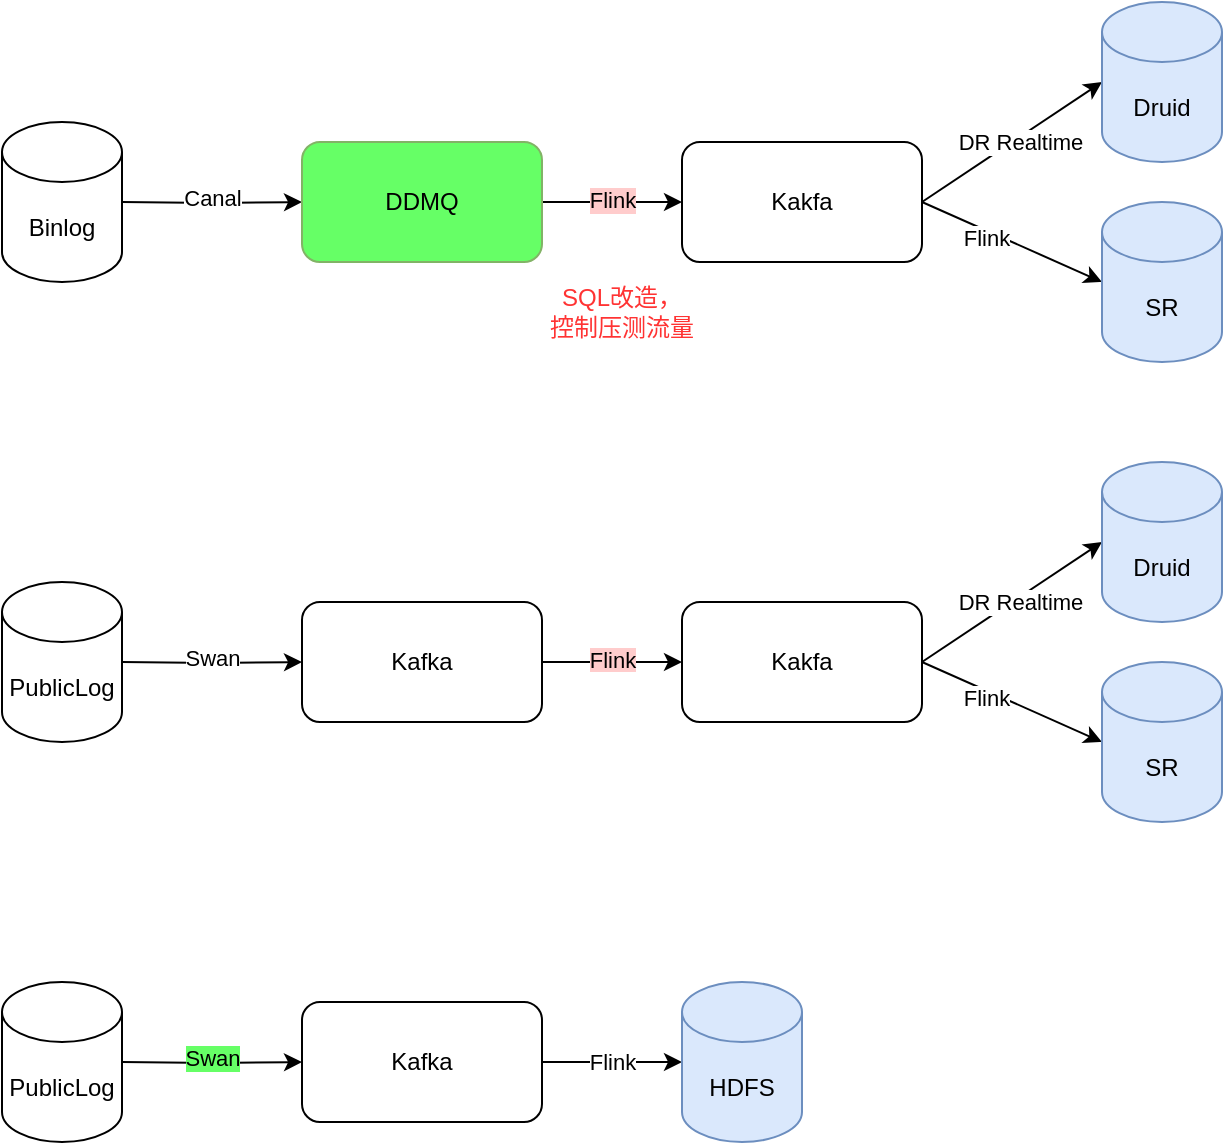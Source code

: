 <mxfile version="24.0.0" type="github">
  <diagram name="Page-1" id="v31idg3xZ_dOZs28FhL8">
    <mxGraphModel dx="954" dy="606" grid="1" gridSize="10" guides="1" tooltips="1" connect="1" arrows="1" fold="1" page="1" pageScale="1" pageWidth="850" pageHeight="1100" math="0" shadow="0">
      <root>
        <mxCell id="0" />
        <mxCell id="1" parent="0" />
        <mxCell id="iJB89_cw0DLiq7orDDIf-3" style="edgeStyle=orthogonalEdgeStyle;rounded=0;orthogonalLoop=1;jettySize=auto;html=1;exitX=1;exitY=0.5;exitDx=0;exitDy=0;" parent="1" target="iJB89_cw0DLiq7orDDIf-2" edge="1">
          <mxGeometry relative="1" as="geometry">
            <mxPoint x="190" y="310" as="sourcePoint" />
          </mxGeometry>
        </mxCell>
        <mxCell id="iJB89_cw0DLiq7orDDIf-4" value="Canal" style="edgeLabel;html=1;align=center;verticalAlign=middle;resizable=0;points=[];" parent="iJB89_cw0DLiq7orDDIf-3" vertex="1" connectable="0">
          <mxGeometry x="-0.022" y="3" relative="1" as="geometry">
            <mxPoint as="offset" />
          </mxGeometry>
        </mxCell>
        <mxCell id="iJB89_cw0DLiq7orDDIf-6" style="edgeStyle=orthogonalEdgeStyle;rounded=0;orthogonalLoop=1;jettySize=auto;html=1;exitX=1;exitY=0.5;exitDx=0;exitDy=0;entryX=0;entryY=0.5;entryDx=0;entryDy=0;" parent="1" source="iJB89_cw0DLiq7orDDIf-2" target="iJB89_cw0DLiq7orDDIf-5" edge="1">
          <mxGeometry relative="1" as="geometry" />
        </mxCell>
        <mxCell id="iJB89_cw0DLiq7orDDIf-8" value="Flink" style="edgeLabel;html=1;align=center;verticalAlign=middle;resizable=0;points=[];labelBackgroundColor=#FFCCCC;" parent="iJB89_cw0DLiq7orDDIf-6" vertex="1" connectable="0">
          <mxGeometry y="1" relative="1" as="geometry">
            <mxPoint as="offset" />
          </mxGeometry>
        </mxCell>
        <mxCell id="iJB89_cw0DLiq7orDDIf-2" value="DDMQ" style="rounded=1;whiteSpace=wrap;html=1;fillColor=#66FF66;strokeColor=#82b366;" parent="1" vertex="1">
          <mxGeometry x="280" y="280" width="120" height="60" as="geometry" />
        </mxCell>
        <mxCell id="iJB89_cw0DLiq7orDDIf-11" style="rounded=0;orthogonalLoop=1;jettySize=auto;html=1;exitX=1;exitY=0.5;exitDx=0;exitDy=0;entryX=0;entryY=0.5;entryDx=0;entryDy=0;entryPerimeter=0;" parent="1" source="iJB89_cw0DLiq7orDDIf-5" target="iJB89_cw0DLiq7orDDIf-31" edge="1">
          <mxGeometry relative="1" as="geometry">
            <mxPoint x="660" y="250" as="targetPoint" />
          </mxGeometry>
        </mxCell>
        <mxCell id="iJB89_cw0DLiq7orDDIf-14" value="DR Realtime" style="edgeLabel;html=1;align=center;verticalAlign=middle;resizable=0;points=[];" parent="iJB89_cw0DLiq7orDDIf-11" vertex="1" connectable="0">
          <mxGeometry x="-0.125" y="1" relative="1" as="geometry">
            <mxPoint x="10" y="-3" as="offset" />
          </mxGeometry>
        </mxCell>
        <mxCell id="iJB89_cw0DLiq7orDDIf-13" style="rounded=0;orthogonalLoop=1;jettySize=auto;html=1;exitX=1;exitY=0.5;exitDx=0;exitDy=0;entryX=0;entryY=0.5;entryDx=0;entryDy=0;entryPerimeter=0;" parent="1" source="iJB89_cw0DLiq7orDDIf-5" target="iJB89_cw0DLiq7orDDIf-32" edge="1">
          <mxGeometry relative="1" as="geometry">
            <mxPoint x="660" y="360" as="targetPoint" />
          </mxGeometry>
        </mxCell>
        <mxCell id="iJB89_cw0DLiq7orDDIf-15" value="Flink" style="edgeLabel;html=1;align=center;verticalAlign=middle;resizable=0;points=[];" parent="iJB89_cw0DLiq7orDDIf-13" vertex="1" connectable="0">
          <mxGeometry x="-0.262" y="-3" relative="1" as="geometry">
            <mxPoint as="offset" />
          </mxGeometry>
        </mxCell>
        <mxCell id="iJB89_cw0DLiq7orDDIf-5" value="Kakfa" style="rounded=1;whiteSpace=wrap;html=1;" parent="1" vertex="1">
          <mxGeometry x="470" y="280" width="120" height="60" as="geometry" />
        </mxCell>
        <mxCell id="iJB89_cw0DLiq7orDDIf-29" value="Binlog" style="shape=cylinder3;whiteSpace=wrap;html=1;boundedLbl=1;backgroundOutline=1;size=15;" parent="1" vertex="1">
          <mxGeometry x="130" y="270" width="60" height="80" as="geometry" />
        </mxCell>
        <mxCell id="iJB89_cw0DLiq7orDDIf-31" value="Druid" style="shape=cylinder3;whiteSpace=wrap;html=1;boundedLbl=1;backgroundOutline=1;size=15;fillColor=#dae8fc;strokeColor=#6c8ebf;" parent="1" vertex="1">
          <mxGeometry x="680" y="210" width="60" height="80" as="geometry" />
        </mxCell>
        <mxCell id="iJB89_cw0DLiq7orDDIf-32" value="SR" style="shape=cylinder3;whiteSpace=wrap;html=1;boundedLbl=1;backgroundOutline=1;size=15;fillColor=#dae8fc;strokeColor=#6c8ebf;" parent="1" vertex="1">
          <mxGeometry x="680" y="310" width="60" height="80" as="geometry" />
        </mxCell>
        <mxCell id="iJB89_cw0DLiq7orDDIf-34" style="edgeStyle=orthogonalEdgeStyle;rounded=0;orthogonalLoop=1;jettySize=auto;html=1;exitX=1;exitY=0.5;exitDx=0;exitDy=0;" parent="1" target="iJB89_cw0DLiq7orDDIf-38" edge="1">
          <mxGeometry relative="1" as="geometry">
            <mxPoint x="190" y="540" as="sourcePoint" />
          </mxGeometry>
        </mxCell>
        <mxCell id="iJB89_cw0DLiq7orDDIf-35" value="Swan" style="edgeLabel;html=1;align=center;verticalAlign=middle;resizable=0;points=[];labelBackgroundColor=#FFFFFF;" parent="iJB89_cw0DLiq7orDDIf-34" vertex="1" connectable="0">
          <mxGeometry x="-0.022" y="3" relative="1" as="geometry">
            <mxPoint as="offset" />
          </mxGeometry>
        </mxCell>
        <mxCell id="iJB89_cw0DLiq7orDDIf-36" style="edgeStyle=orthogonalEdgeStyle;rounded=0;orthogonalLoop=1;jettySize=auto;html=1;exitX=1;exitY=0.5;exitDx=0;exitDy=0;entryX=0;entryY=0.5;entryDx=0;entryDy=0;" parent="1" source="iJB89_cw0DLiq7orDDIf-38" target="iJB89_cw0DLiq7orDDIf-43" edge="1">
          <mxGeometry relative="1" as="geometry" />
        </mxCell>
        <mxCell id="iJB89_cw0DLiq7orDDIf-37" value="&lt;span style=&quot;background-color: rgb(255, 204, 204);&quot;&gt;Flink&lt;/span&gt;" style="edgeLabel;html=1;align=center;verticalAlign=middle;resizable=0;points=[];" parent="iJB89_cw0DLiq7orDDIf-36" vertex="1" connectable="0">
          <mxGeometry y="1" relative="1" as="geometry">
            <mxPoint as="offset" />
          </mxGeometry>
        </mxCell>
        <mxCell id="iJB89_cw0DLiq7orDDIf-38" value="Kafka" style="rounded=1;whiteSpace=wrap;html=1;" parent="1" vertex="1">
          <mxGeometry x="280" y="510" width="120" height="60" as="geometry" />
        </mxCell>
        <mxCell id="iJB89_cw0DLiq7orDDIf-39" style="rounded=0;orthogonalLoop=1;jettySize=auto;html=1;exitX=1;exitY=0.5;exitDx=0;exitDy=0;entryX=0;entryY=0.5;entryDx=0;entryDy=0;entryPerimeter=0;" parent="1" source="iJB89_cw0DLiq7orDDIf-43" target="iJB89_cw0DLiq7orDDIf-45" edge="1">
          <mxGeometry relative="1" as="geometry">
            <mxPoint x="660" y="480" as="targetPoint" />
          </mxGeometry>
        </mxCell>
        <mxCell id="iJB89_cw0DLiq7orDDIf-40" value="DR Realtime" style="edgeLabel;html=1;align=center;verticalAlign=middle;resizable=0;points=[];" parent="iJB89_cw0DLiq7orDDIf-39" vertex="1" connectable="0">
          <mxGeometry x="-0.125" y="1" relative="1" as="geometry">
            <mxPoint x="10" y="-3" as="offset" />
          </mxGeometry>
        </mxCell>
        <mxCell id="iJB89_cw0DLiq7orDDIf-41" style="rounded=0;orthogonalLoop=1;jettySize=auto;html=1;exitX=1;exitY=0.5;exitDx=0;exitDy=0;entryX=0;entryY=0.5;entryDx=0;entryDy=0;entryPerimeter=0;" parent="1" source="iJB89_cw0DLiq7orDDIf-43" target="iJB89_cw0DLiq7orDDIf-46" edge="1">
          <mxGeometry relative="1" as="geometry">
            <mxPoint x="660" y="590" as="targetPoint" />
          </mxGeometry>
        </mxCell>
        <mxCell id="iJB89_cw0DLiq7orDDIf-42" value="Flink" style="edgeLabel;html=1;align=center;verticalAlign=middle;resizable=0;points=[];" parent="iJB89_cw0DLiq7orDDIf-41" vertex="1" connectable="0">
          <mxGeometry x="-0.262" y="-3" relative="1" as="geometry">
            <mxPoint as="offset" />
          </mxGeometry>
        </mxCell>
        <mxCell id="iJB89_cw0DLiq7orDDIf-43" value="Kakfa" style="rounded=1;whiteSpace=wrap;html=1;" parent="1" vertex="1">
          <mxGeometry x="470" y="510" width="120" height="60" as="geometry" />
        </mxCell>
        <mxCell id="iJB89_cw0DLiq7orDDIf-44" value="PublicLog" style="shape=cylinder3;whiteSpace=wrap;html=1;boundedLbl=1;backgroundOutline=1;size=15;" parent="1" vertex="1">
          <mxGeometry x="130" y="500" width="60" height="80" as="geometry" />
        </mxCell>
        <mxCell id="iJB89_cw0DLiq7orDDIf-45" value="Druid" style="shape=cylinder3;whiteSpace=wrap;html=1;boundedLbl=1;backgroundOutline=1;size=15;fillColor=#dae8fc;strokeColor=#6c8ebf;" parent="1" vertex="1">
          <mxGeometry x="680" y="440" width="60" height="80" as="geometry" />
        </mxCell>
        <mxCell id="iJB89_cw0DLiq7orDDIf-46" value="SR" style="shape=cylinder3;whiteSpace=wrap;html=1;boundedLbl=1;backgroundOutline=1;size=15;fillColor=#dae8fc;strokeColor=#6c8ebf;" parent="1" vertex="1">
          <mxGeometry x="680" y="540" width="60" height="80" as="geometry" />
        </mxCell>
        <mxCell id="7EtCi1jihgQSoHd7-fhF-1" style="edgeStyle=orthogonalEdgeStyle;rounded=0;orthogonalLoop=1;jettySize=auto;html=1;exitX=1;exitY=0.5;exitDx=0;exitDy=0;" parent="1" target="7EtCi1jihgQSoHd7-fhF-5" edge="1">
          <mxGeometry relative="1" as="geometry">
            <mxPoint x="190" y="740" as="sourcePoint" />
          </mxGeometry>
        </mxCell>
        <mxCell id="7EtCi1jihgQSoHd7-fhF-2" value="Swan" style="edgeLabel;html=1;align=center;verticalAlign=middle;resizable=0;points=[];labelBackgroundColor=#66FF66;" parent="7EtCi1jihgQSoHd7-fhF-1" vertex="1" connectable="0">
          <mxGeometry x="-0.022" y="3" relative="1" as="geometry">
            <mxPoint as="offset" />
          </mxGeometry>
        </mxCell>
        <mxCell id="7EtCi1jihgQSoHd7-fhF-3" style="edgeStyle=orthogonalEdgeStyle;rounded=0;orthogonalLoop=1;jettySize=auto;html=1;exitX=1;exitY=0.5;exitDx=0;exitDy=0;entryX=0;entryY=0.5;entryDx=0;entryDy=0;" parent="1" source="7EtCi1jihgQSoHd7-fhF-5" edge="1">
          <mxGeometry relative="1" as="geometry">
            <mxPoint x="470" y="740" as="targetPoint" />
          </mxGeometry>
        </mxCell>
        <mxCell id="7EtCi1jihgQSoHd7-fhF-4" value="&lt;span style=&quot;&quot;&gt;Flink&lt;/span&gt;" style="edgeLabel;html=1;align=center;verticalAlign=middle;resizable=0;points=[];labelBackgroundColor=#FFFFFF;" parent="7EtCi1jihgQSoHd7-fhF-3" vertex="1" connectable="0">
          <mxGeometry y="1" relative="1" as="geometry">
            <mxPoint as="offset" />
          </mxGeometry>
        </mxCell>
        <mxCell id="7EtCi1jihgQSoHd7-fhF-5" value="Kafka" style="rounded=1;whiteSpace=wrap;html=1;" parent="1" vertex="1">
          <mxGeometry x="280" y="710" width="120" height="60" as="geometry" />
        </mxCell>
        <mxCell id="7EtCi1jihgQSoHd7-fhF-11" value="PublicLog" style="shape=cylinder3;whiteSpace=wrap;html=1;boundedLbl=1;backgroundOutline=1;size=15;" parent="1" vertex="1">
          <mxGeometry x="130" y="700" width="60" height="80" as="geometry" />
        </mxCell>
        <mxCell id="7EtCi1jihgQSoHd7-fhF-12" value="HDFS" style="shape=cylinder3;whiteSpace=wrap;html=1;boundedLbl=1;backgroundOutline=1;size=15;fillColor=#dae8fc;strokeColor=#6c8ebf;" parent="1" vertex="1">
          <mxGeometry x="470" y="700" width="60" height="80" as="geometry" />
        </mxCell>
        <mxCell id="XJF_mW8KJAyJsIBx3xBZ-1" value="&lt;font color=&quot;#ff3333&quot;&gt;SQL改造，&lt;/font&gt;&lt;div&gt;&lt;font color=&quot;#ff3333&quot;&gt;控制压测流量&lt;/font&gt;&lt;/div&gt;" style="text;html=1;align=center;verticalAlign=middle;whiteSpace=wrap;rounded=0;" vertex="1" parent="1">
          <mxGeometry x="400" y="350" width="80" height="30" as="geometry" />
        </mxCell>
      </root>
    </mxGraphModel>
  </diagram>
</mxfile>

